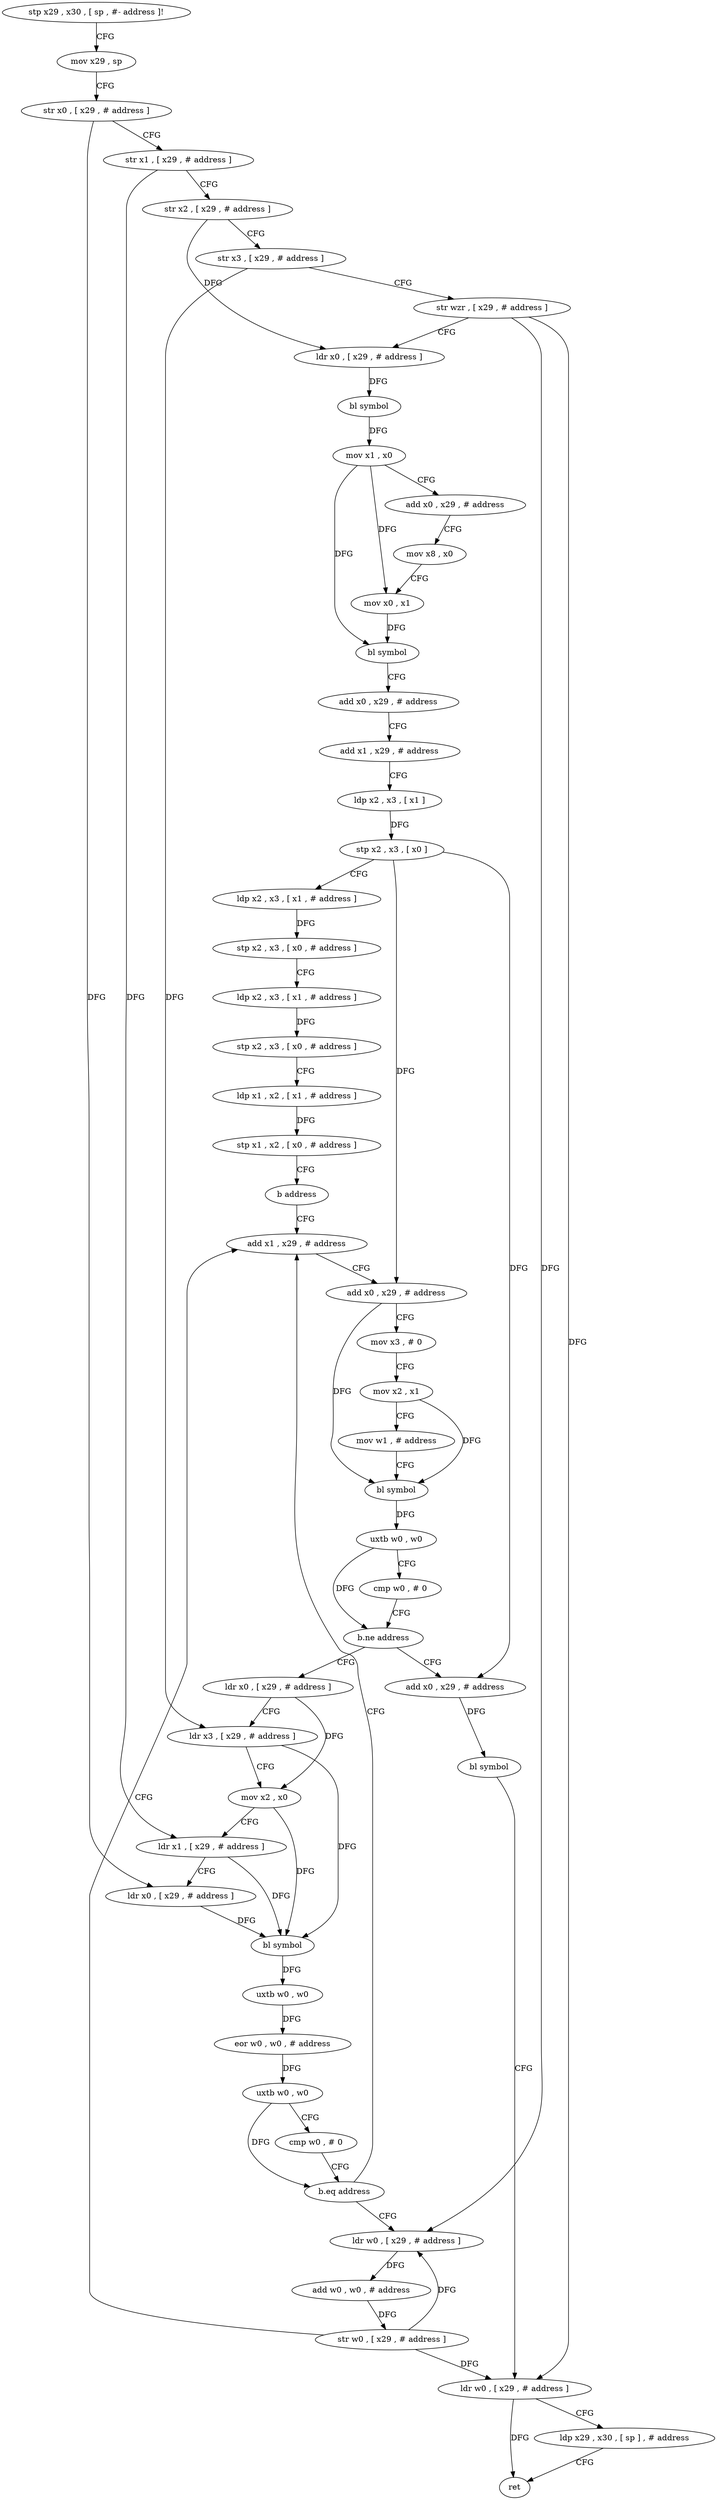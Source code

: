 digraph "func" {
"125416" [label = "stp x29 , x30 , [ sp , #- address ]!" ]
"125420" [label = "mov x29 , sp" ]
"125424" [label = "str x0 , [ x29 , # address ]" ]
"125428" [label = "str x1 , [ x29 , # address ]" ]
"125432" [label = "str x2 , [ x29 , # address ]" ]
"125436" [label = "str x3 , [ x29 , # address ]" ]
"125440" [label = "str wzr , [ x29 , # address ]" ]
"125444" [label = "ldr x0 , [ x29 , # address ]" ]
"125448" [label = "bl symbol" ]
"125452" [label = "mov x1 , x0" ]
"125456" [label = "add x0 , x29 , # address" ]
"125460" [label = "mov x8 , x0" ]
"125464" [label = "mov x0 , x1" ]
"125468" [label = "bl symbol" ]
"125472" [label = "add x0 , x29 , # address" ]
"125476" [label = "add x1 , x29 , # address" ]
"125480" [label = "ldp x2 , x3 , [ x1 ]" ]
"125484" [label = "stp x2 , x3 , [ x0 ]" ]
"125488" [label = "ldp x2 , x3 , [ x1 , # address ]" ]
"125492" [label = "stp x2 , x3 , [ x0 , # address ]" ]
"125496" [label = "ldp x2 , x3 , [ x1 , # address ]" ]
"125500" [label = "stp x2 , x3 , [ x0 , # address ]" ]
"125504" [label = "ldp x1 , x2 , [ x1 , # address ]" ]
"125508" [label = "stp x1 , x2 , [ x0 , # address ]" ]
"125512" [label = "b address" ]
"125572" [label = "add x1 , x29 , # address" ]
"125576" [label = "add x0 , x29 , # address" ]
"125580" [label = "mov x3 , # 0" ]
"125584" [label = "mov x2 , x1" ]
"125588" [label = "mov w1 , # address" ]
"125592" [label = "bl symbol" ]
"125596" [label = "uxtb w0 , w0" ]
"125600" [label = "cmp w0 , # 0" ]
"125604" [label = "b.ne address" ]
"125516" [label = "ldr x0 , [ x29 , # address ]" ]
"125608" [label = "add x0 , x29 , # address" ]
"125520" [label = "ldr x3 , [ x29 , # address ]" ]
"125524" [label = "mov x2 , x0" ]
"125528" [label = "ldr x1 , [ x29 , # address ]" ]
"125532" [label = "ldr x0 , [ x29 , # address ]" ]
"125536" [label = "bl symbol" ]
"125540" [label = "uxtb w0 , w0" ]
"125544" [label = "eor w0 , w0 , # address" ]
"125548" [label = "uxtb w0 , w0" ]
"125552" [label = "cmp w0 , # 0" ]
"125556" [label = "b.eq address" ]
"125560" [label = "ldr w0 , [ x29 , # address ]" ]
"125612" [label = "bl symbol" ]
"125616" [label = "ldr w0 , [ x29 , # address ]" ]
"125620" [label = "ldp x29 , x30 , [ sp ] , # address" ]
"125624" [label = "ret" ]
"125564" [label = "add w0 , w0 , # address" ]
"125568" [label = "str w0 , [ x29 , # address ]" ]
"125416" -> "125420" [ label = "CFG" ]
"125420" -> "125424" [ label = "CFG" ]
"125424" -> "125428" [ label = "CFG" ]
"125424" -> "125532" [ label = "DFG" ]
"125428" -> "125432" [ label = "CFG" ]
"125428" -> "125528" [ label = "DFG" ]
"125432" -> "125436" [ label = "CFG" ]
"125432" -> "125444" [ label = "DFG" ]
"125436" -> "125440" [ label = "CFG" ]
"125436" -> "125520" [ label = "DFG" ]
"125440" -> "125444" [ label = "CFG" ]
"125440" -> "125616" [ label = "DFG" ]
"125440" -> "125560" [ label = "DFG" ]
"125444" -> "125448" [ label = "DFG" ]
"125448" -> "125452" [ label = "DFG" ]
"125452" -> "125456" [ label = "CFG" ]
"125452" -> "125464" [ label = "DFG" ]
"125452" -> "125468" [ label = "DFG" ]
"125456" -> "125460" [ label = "CFG" ]
"125460" -> "125464" [ label = "CFG" ]
"125464" -> "125468" [ label = "DFG" ]
"125468" -> "125472" [ label = "CFG" ]
"125472" -> "125476" [ label = "CFG" ]
"125476" -> "125480" [ label = "CFG" ]
"125480" -> "125484" [ label = "DFG" ]
"125484" -> "125488" [ label = "CFG" ]
"125484" -> "125576" [ label = "DFG" ]
"125484" -> "125608" [ label = "DFG" ]
"125488" -> "125492" [ label = "DFG" ]
"125492" -> "125496" [ label = "CFG" ]
"125496" -> "125500" [ label = "DFG" ]
"125500" -> "125504" [ label = "CFG" ]
"125504" -> "125508" [ label = "DFG" ]
"125508" -> "125512" [ label = "CFG" ]
"125512" -> "125572" [ label = "CFG" ]
"125572" -> "125576" [ label = "CFG" ]
"125576" -> "125580" [ label = "CFG" ]
"125576" -> "125592" [ label = "DFG" ]
"125580" -> "125584" [ label = "CFG" ]
"125584" -> "125588" [ label = "CFG" ]
"125584" -> "125592" [ label = "DFG" ]
"125588" -> "125592" [ label = "CFG" ]
"125592" -> "125596" [ label = "DFG" ]
"125596" -> "125600" [ label = "CFG" ]
"125596" -> "125604" [ label = "DFG" ]
"125600" -> "125604" [ label = "CFG" ]
"125604" -> "125516" [ label = "CFG" ]
"125604" -> "125608" [ label = "CFG" ]
"125516" -> "125520" [ label = "CFG" ]
"125516" -> "125524" [ label = "DFG" ]
"125608" -> "125612" [ label = "DFG" ]
"125520" -> "125524" [ label = "CFG" ]
"125520" -> "125536" [ label = "DFG" ]
"125524" -> "125528" [ label = "CFG" ]
"125524" -> "125536" [ label = "DFG" ]
"125528" -> "125532" [ label = "CFG" ]
"125528" -> "125536" [ label = "DFG" ]
"125532" -> "125536" [ label = "DFG" ]
"125536" -> "125540" [ label = "DFG" ]
"125540" -> "125544" [ label = "DFG" ]
"125544" -> "125548" [ label = "DFG" ]
"125548" -> "125552" [ label = "CFG" ]
"125548" -> "125556" [ label = "DFG" ]
"125552" -> "125556" [ label = "CFG" ]
"125556" -> "125572" [ label = "CFG" ]
"125556" -> "125560" [ label = "CFG" ]
"125560" -> "125564" [ label = "DFG" ]
"125612" -> "125616" [ label = "CFG" ]
"125616" -> "125620" [ label = "CFG" ]
"125616" -> "125624" [ label = "DFG" ]
"125620" -> "125624" [ label = "CFG" ]
"125564" -> "125568" [ label = "DFG" ]
"125568" -> "125572" [ label = "CFG" ]
"125568" -> "125616" [ label = "DFG" ]
"125568" -> "125560" [ label = "DFG" ]
}
